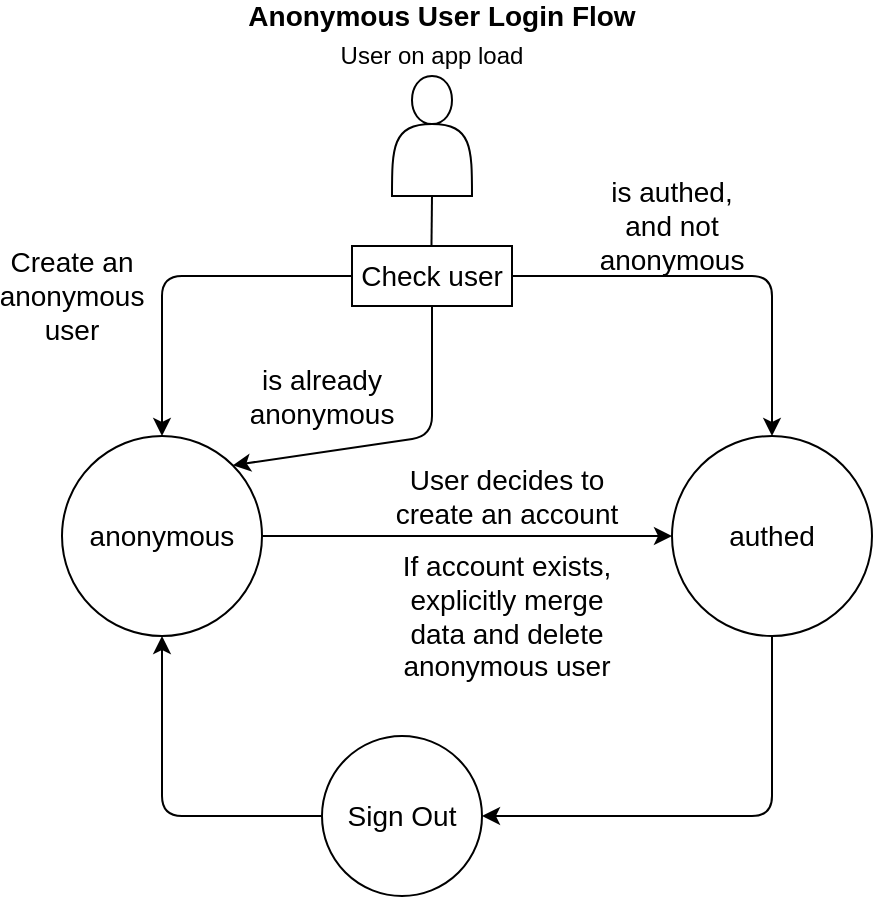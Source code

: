 <mxfile version="13.7.9" type="device"><diagram id="U6dZfsWC4LnO2vUR_Egf" name="Page-1"><mxGraphModel dx="779" dy="973" grid="1" gridSize="10" guides="1" tooltips="1" connect="1" arrows="1" fold="1" page="1" pageScale="1" pageWidth="850" pageHeight="1100" math="0" shadow="0"><root><mxCell id="0"/><mxCell id="1" parent="0"/><mxCell id="ak-X91qWuhYyCDsZ4dRQ-4" value="" style="shape=actor;whiteSpace=wrap;html=1;" vertex="1" parent="1"><mxGeometry x="375" y="210" width="40" height="60" as="geometry"/></mxCell><mxCell id="ak-X91qWuhYyCDsZ4dRQ-5" value="Anonymous User Login Flow" style="text;html=1;strokeColor=none;fillColor=none;align=center;verticalAlign=middle;whiteSpace=wrap;rounded=0;fontSize=14;fontStyle=1" vertex="1" parent="1"><mxGeometry x="285" y="180" width="230" as="geometry"/></mxCell><mxCell id="ak-X91qWuhYyCDsZ4dRQ-7" value="User on app load" style="text;html=1;strokeColor=none;fillColor=none;align=center;verticalAlign=middle;whiteSpace=wrap;rounded=0;" vertex="1" parent="1"><mxGeometry x="315" y="200" width="160" as="geometry"/></mxCell><mxCell id="ak-X91qWuhYyCDsZ4dRQ-16" value="" style="endArrow=classic;html=1;fontSize=14;entryX=0.5;entryY=0;entryDx=0;entryDy=0;" edge="1" parent="1" target="ak-X91qWuhYyCDsZ4dRQ-42"><mxGeometry width="50" height="50" relative="1" as="geometry"><mxPoint x="394" y="310" as="sourcePoint"/><mxPoint x="394.17" y="410" as="targetPoint"/><Array as="points"><mxPoint x="260" y="310"/></Array></mxGeometry></mxCell><mxCell id="ak-X91qWuhYyCDsZ4dRQ-17" value="" style="endArrow=classic;html=1;fontSize=14;exitX=0.5;exitY=1;exitDx=0;exitDy=0;entryX=1;entryY=0.5;entryDx=0;entryDy=0;" edge="1" parent="1" source="ak-X91qWuhYyCDsZ4dRQ-44" target="ak-X91qWuhYyCDsZ4dRQ-40"><mxGeometry width="50" height="50" relative="1" as="geometry"><mxPoint x="620" y="720" as="sourcePoint"/><mxPoint x="620" y="760" as="targetPoint"/><Array as="points"><mxPoint x="565" y="580"/></Array></mxGeometry></mxCell><mxCell id="ak-X91qWuhYyCDsZ4dRQ-24" value="Create an anonymous user" style="text;html=1;strokeColor=none;fillColor=none;align=center;verticalAlign=middle;whiteSpace=wrap;rounded=0;fontSize=14;" vertex="1" parent="1"><mxGeometry x="180" y="310" width="70" height="20" as="geometry"/></mxCell><mxCell id="ak-X91qWuhYyCDsZ4dRQ-29" value="User decides to create an account" style="text;html=1;strokeColor=none;fillColor=none;align=center;verticalAlign=middle;whiteSpace=wrap;rounded=0;fontSize=14;" vertex="1" parent="1"><mxGeometry x="370" y="410" width="125" height="20" as="geometry"/></mxCell><mxCell id="ak-X91qWuhYyCDsZ4dRQ-31" value="is already anonymous" style="text;html=1;strokeColor=none;fillColor=none;align=center;verticalAlign=middle;whiteSpace=wrap;rounded=0;fontSize=14;" vertex="1" parent="1"><mxGeometry x="305" y="360" width="70" height="20" as="geometry"/></mxCell><mxCell id="ak-X91qWuhYyCDsZ4dRQ-32" value="is authed, and not anonymous" style="text;html=1;strokeColor=none;fillColor=none;align=center;verticalAlign=middle;whiteSpace=wrap;rounded=0;fontSize=14;" vertex="1" parent="1"><mxGeometry x="480" y="275" width="70" height="20" as="geometry"/></mxCell><mxCell id="ak-X91qWuhYyCDsZ4dRQ-36" value="" style="endArrow=none;html=1;fontSize=14;entryX=0.5;entryY=1;entryDx=0;entryDy=0;" edge="1" parent="1" target="ak-X91qWuhYyCDsZ4dRQ-4"><mxGeometry width="50" height="50" relative="1" as="geometry"><mxPoint x="394.58" y="310" as="sourcePoint"/><mxPoint x="394.58" y="290" as="targetPoint"/></mxGeometry></mxCell><mxCell id="ak-X91qWuhYyCDsZ4dRQ-40" value="Sign Out" style="ellipse;whiteSpace=wrap;html=1;aspect=fixed;fontSize=14;" vertex="1" parent="1"><mxGeometry x="340" y="540" width="80" height="80" as="geometry"/></mxCell><mxCell id="ak-X91qWuhYyCDsZ4dRQ-49" style="edgeStyle=orthogonalEdgeStyle;rounded=0;orthogonalLoop=1;jettySize=auto;html=1;entryX=0;entryY=0.5;entryDx=0;entryDy=0;fontSize=14;" edge="1" parent="1" source="ak-X91qWuhYyCDsZ4dRQ-42" target="ak-X91qWuhYyCDsZ4dRQ-44"><mxGeometry relative="1" as="geometry"/></mxCell><mxCell id="ak-X91qWuhYyCDsZ4dRQ-42" value="anonymous" style="ellipse;whiteSpace=wrap;html=1;aspect=fixed;fontSize=14;" vertex="1" parent="1"><mxGeometry x="210" y="390" width="100" height="100" as="geometry"/></mxCell><mxCell id="ak-X91qWuhYyCDsZ4dRQ-44" value="authed" style="ellipse;whiteSpace=wrap;html=1;aspect=fixed;fontSize=14;" vertex="1" parent="1"><mxGeometry x="515" y="390" width="100" height="100" as="geometry"/></mxCell><mxCell id="ak-X91qWuhYyCDsZ4dRQ-45" value="" style="endArrow=classic;html=1;fontSize=14;entryX=0.5;entryY=0;entryDx=0;entryDy=0;" edge="1" parent="1" target="ak-X91qWuhYyCDsZ4dRQ-44"><mxGeometry width="50" height="50" relative="1" as="geometry"><mxPoint x="390" y="310" as="sourcePoint"/><mxPoint x="290" y="370" as="targetPoint"/><Array as="points"><mxPoint x="565" y="310"/></Array></mxGeometry></mxCell><mxCell id="ak-X91qWuhYyCDsZ4dRQ-46" value="" style="endArrow=classic;html=1;fontSize=14;exitX=0.5;exitY=1;exitDx=0;exitDy=0;entryX=1;entryY=0;entryDx=0;entryDy=0;" edge="1" parent="1" source="ak-X91qWuhYyCDsZ4dRQ-47" target="ak-X91qWuhYyCDsZ4dRQ-42"><mxGeometry width="50" height="50" relative="1" as="geometry"><mxPoint x="390" y="360" as="sourcePoint"/><mxPoint x="260" y="380" as="targetPoint"/><Array as="points"><mxPoint x="395" y="390"/></Array></mxGeometry></mxCell><mxCell id="ak-X91qWuhYyCDsZ4dRQ-47" value="Check user" style="rounded=0;whiteSpace=wrap;html=1;fontSize=14;" vertex="1" parent="1"><mxGeometry x="355" y="295" width="80" height="30" as="geometry"/></mxCell><mxCell id="ak-X91qWuhYyCDsZ4dRQ-50" value="" style="endArrow=classic;html=1;fontSize=14;exitX=0;exitY=0.5;exitDx=0;exitDy=0;entryX=0.5;entryY=1;entryDx=0;entryDy=0;" edge="1" parent="1" source="ak-X91qWuhYyCDsZ4dRQ-40" target="ak-X91qWuhYyCDsZ4dRQ-42"><mxGeometry width="50" height="50" relative="1" as="geometry"><mxPoint x="500" y="610" as="sourcePoint"/><mxPoint x="355" y="770" as="targetPoint"/><Array as="points"><mxPoint x="260" y="580"/></Array></mxGeometry></mxCell><mxCell id="ak-X91qWuhYyCDsZ4dRQ-52" value="If account exists, explicitly merge data and delete anonymous user" style="text;html=1;strokeColor=none;fillColor=none;align=center;verticalAlign=middle;whiteSpace=wrap;rounded=0;fontSize=14;" vertex="1" parent="1"><mxGeometry x="370" y="470" width="125" height="20" as="geometry"/></mxCell></root></mxGraphModel></diagram></mxfile>